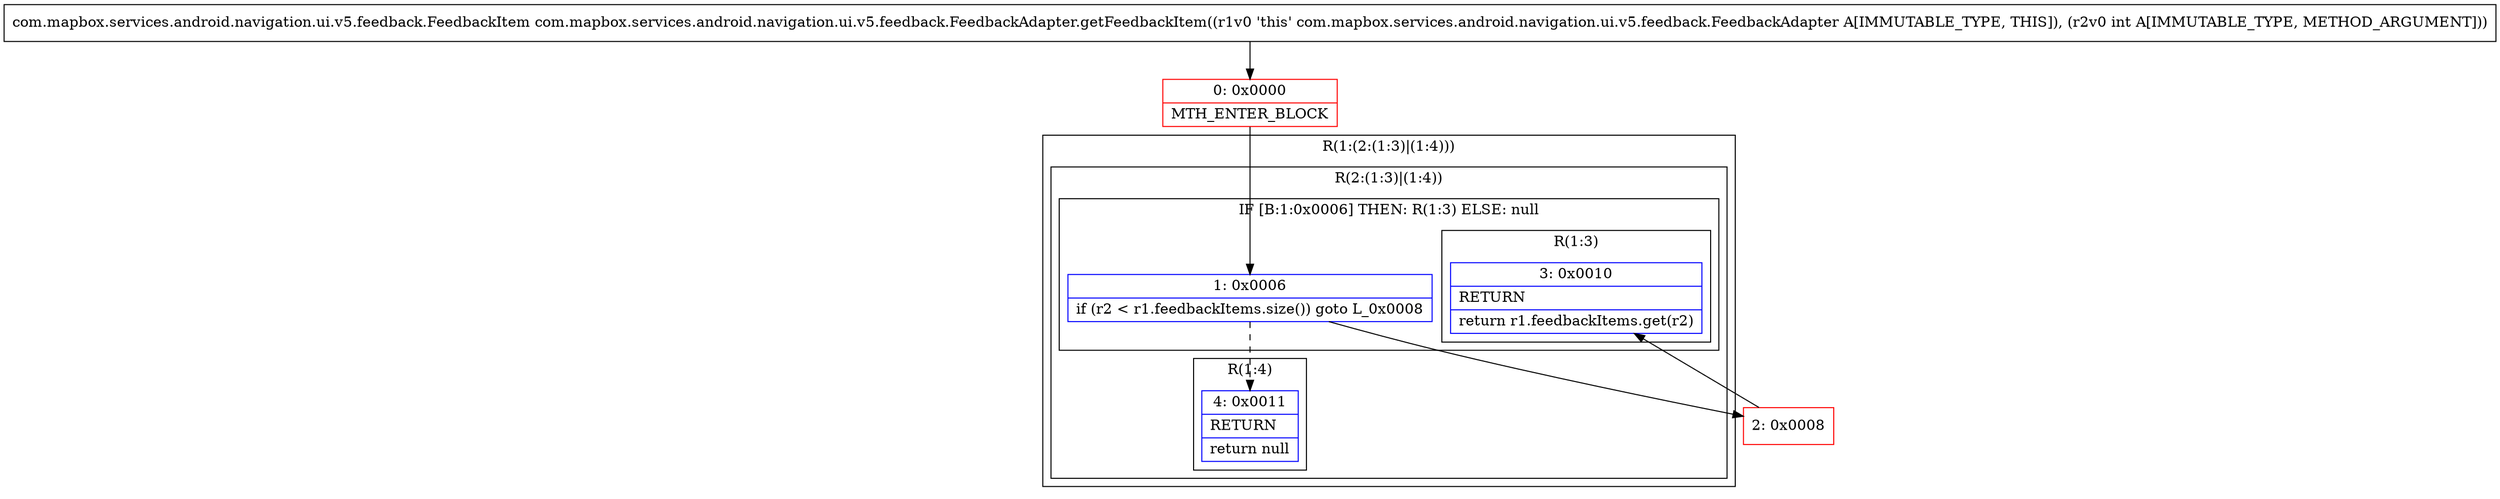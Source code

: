 digraph "CFG forcom.mapbox.services.android.navigation.ui.v5.feedback.FeedbackAdapter.getFeedbackItem(I)Lcom\/mapbox\/services\/android\/navigation\/ui\/v5\/feedback\/FeedbackItem;" {
subgraph cluster_Region_2065762296 {
label = "R(1:(2:(1:3)|(1:4)))";
node [shape=record,color=blue];
subgraph cluster_Region_154137839 {
label = "R(2:(1:3)|(1:4))";
node [shape=record,color=blue];
subgraph cluster_IfRegion_448184147 {
label = "IF [B:1:0x0006] THEN: R(1:3) ELSE: null";
node [shape=record,color=blue];
Node_1 [shape=record,label="{1\:\ 0x0006|if (r2 \< r1.feedbackItems.size()) goto L_0x0008\l}"];
subgraph cluster_Region_1516054238 {
label = "R(1:3)";
node [shape=record,color=blue];
Node_3 [shape=record,label="{3\:\ 0x0010|RETURN\l|return r1.feedbackItems.get(r2)\l}"];
}
}
subgraph cluster_Region_699462826 {
label = "R(1:4)";
node [shape=record,color=blue];
Node_4 [shape=record,label="{4\:\ 0x0011|RETURN\l|return null\l}"];
}
}
}
Node_0 [shape=record,color=red,label="{0\:\ 0x0000|MTH_ENTER_BLOCK\l}"];
Node_2 [shape=record,color=red,label="{2\:\ 0x0008}"];
MethodNode[shape=record,label="{com.mapbox.services.android.navigation.ui.v5.feedback.FeedbackItem com.mapbox.services.android.navigation.ui.v5.feedback.FeedbackAdapter.getFeedbackItem((r1v0 'this' com.mapbox.services.android.navigation.ui.v5.feedback.FeedbackAdapter A[IMMUTABLE_TYPE, THIS]), (r2v0 int A[IMMUTABLE_TYPE, METHOD_ARGUMENT])) }"];
MethodNode -> Node_0;
Node_1 -> Node_2;
Node_1 -> Node_4[style=dashed];
Node_0 -> Node_1;
Node_2 -> Node_3;
}

